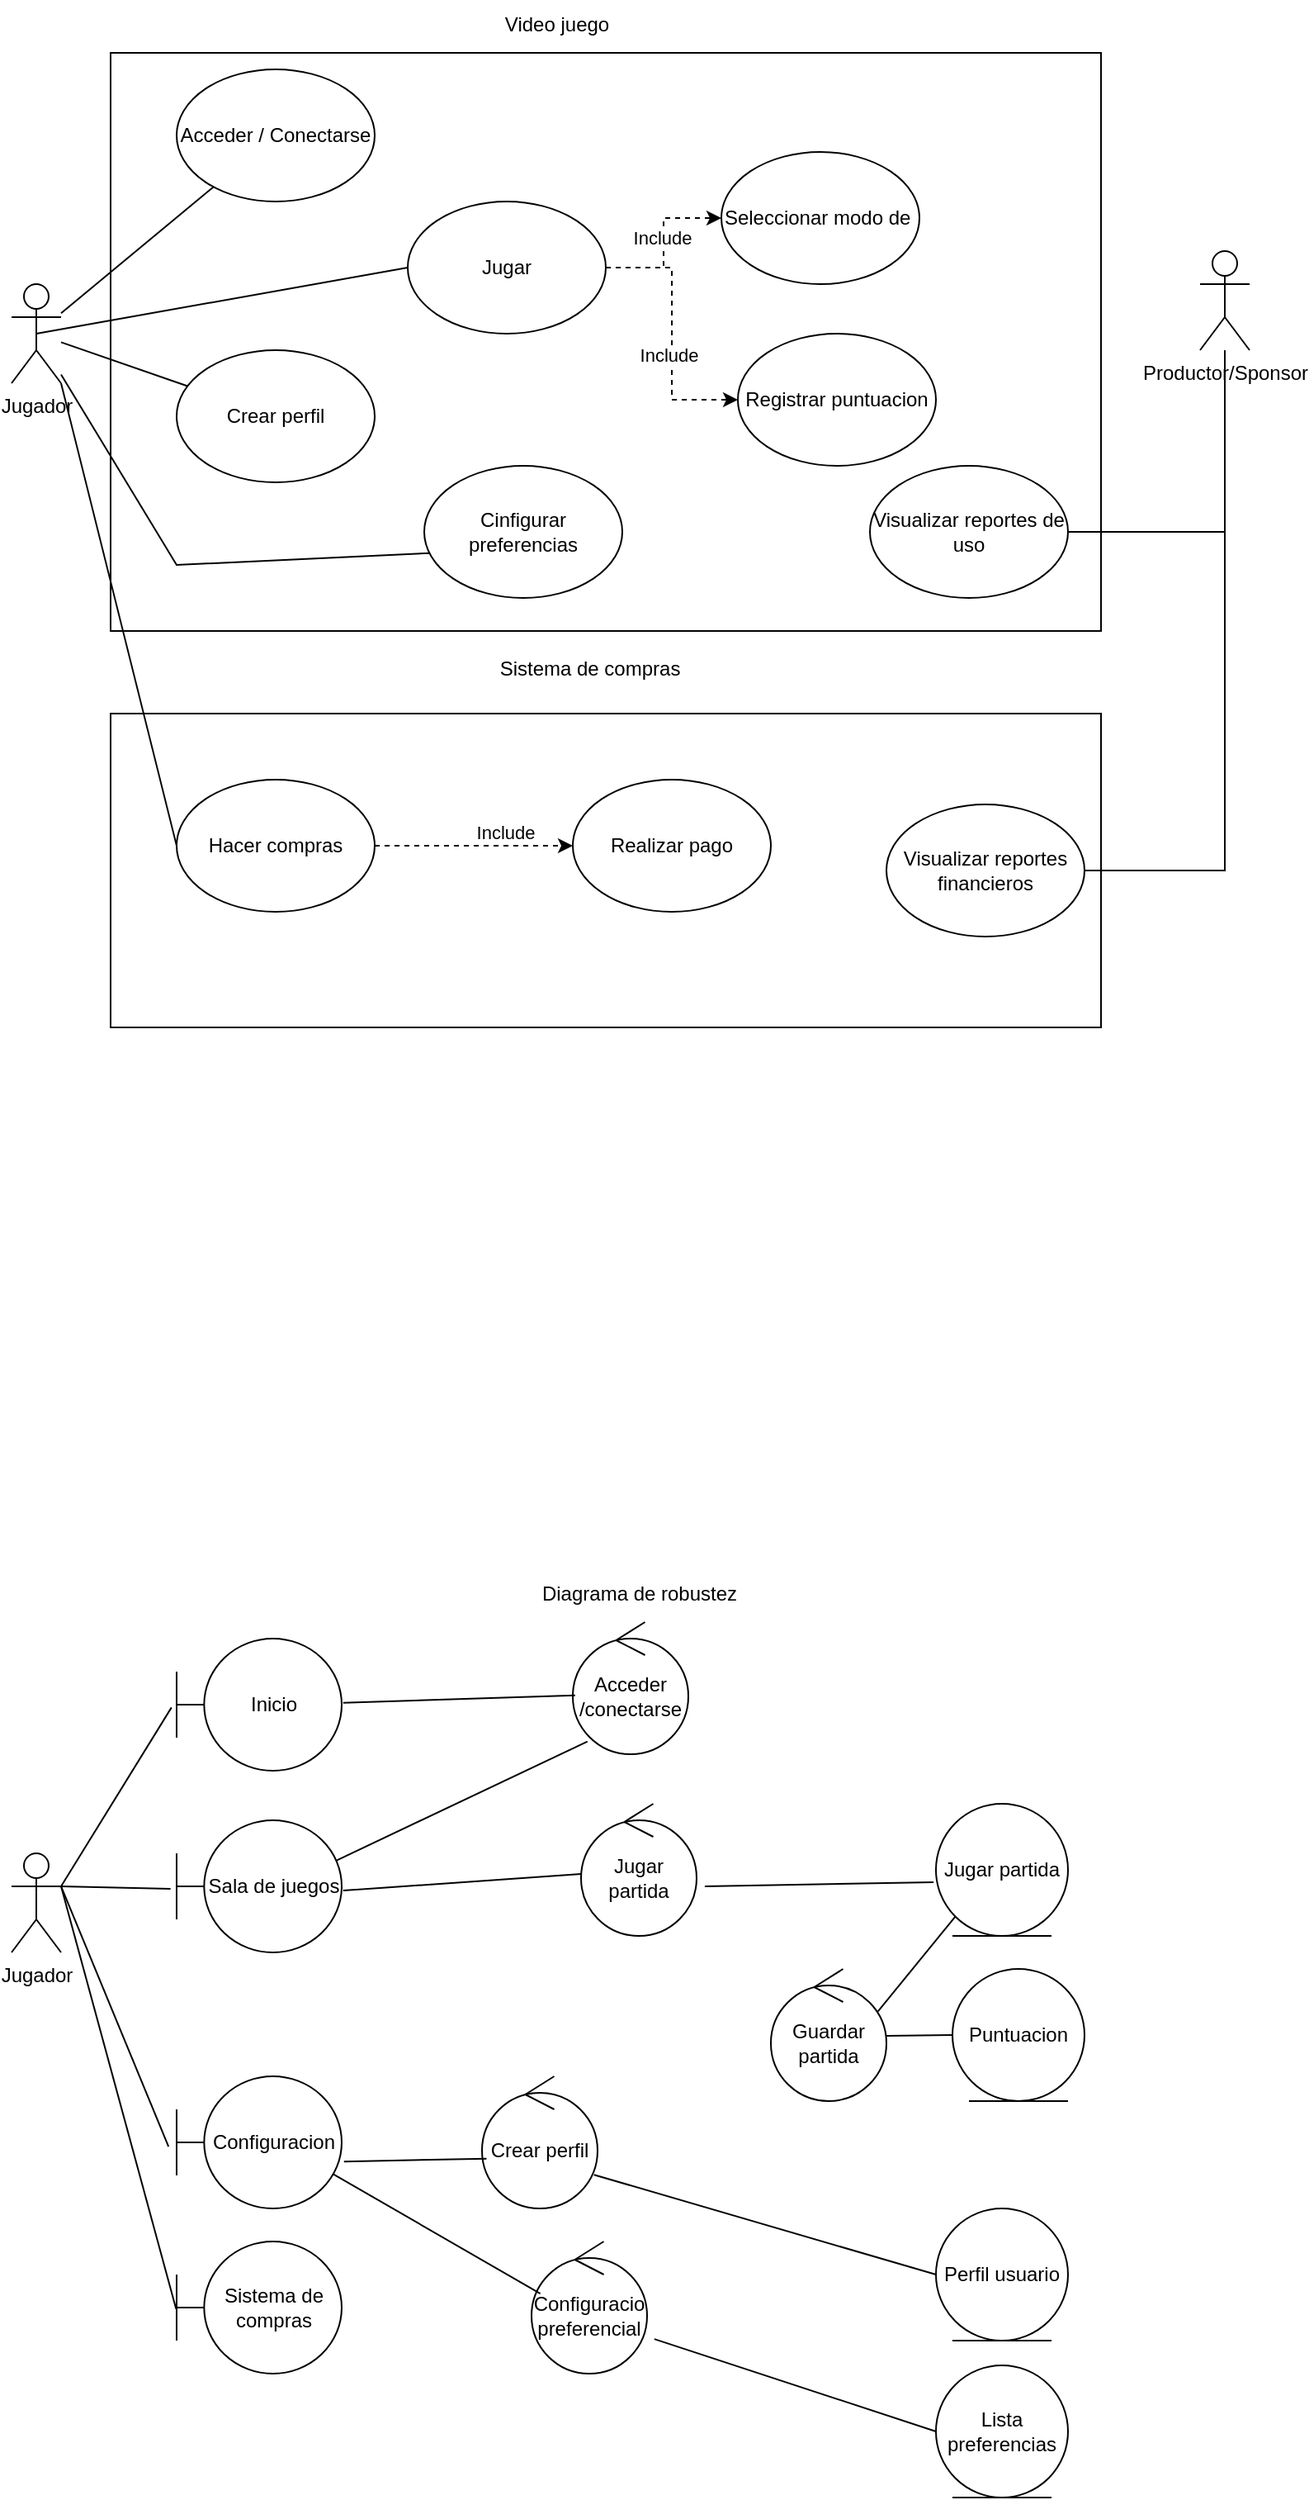<mxfile version="24.7.17">
  <diagram name="Page-1" id="NE_QDzCsGQ2IUwWmbjlV">
    <mxGraphModel dx="1229" dy="773" grid="1" gridSize="10" guides="1" tooltips="1" connect="1" arrows="1" fold="1" page="1" pageScale="1" pageWidth="850" pageHeight="1100" math="0" shadow="0">
      <root>
        <mxCell id="0" />
        <mxCell id="1" parent="0" />
        <mxCell id="tEenduS5illh0GwvhTWt-1" value="" style="rounded=0;whiteSpace=wrap;html=1;" vertex="1" parent="1">
          <mxGeometry x="100" y="40" width="600" height="350" as="geometry" />
        </mxCell>
        <mxCell id="tEenduS5illh0GwvhTWt-2" value="Jugador&lt;div&gt;&lt;br&gt;&lt;/div&gt;" style="shape=umlActor;verticalLabelPosition=bottom;verticalAlign=top;html=1;outlineConnect=0;" vertex="1" parent="1">
          <mxGeometry x="40" y="180" width="30" height="60" as="geometry" />
        </mxCell>
        <mxCell id="tEenduS5illh0GwvhTWt-3" value="Productor/Sponsor" style="shape=umlActor;verticalLabelPosition=bottom;verticalAlign=top;html=1;outlineConnect=0;" vertex="1" parent="1">
          <mxGeometry x="760" y="160" width="30" height="60" as="geometry" />
        </mxCell>
        <mxCell id="tEenduS5illh0GwvhTWt-4" value="Acceder / Conectarse" style="ellipse;whiteSpace=wrap;html=1;" vertex="1" parent="1">
          <mxGeometry x="140" y="50" width="120" height="80" as="geometry" />
        </mxCell>
        <mxCell id="tEenduS5illh0GwvhTWt-15" style="edgeStyle=orthogonalEdgeStyle;rounded=0;orthogonalLoop=1;jettySize=auto;html=1;entryX=0;entryY=0.5;entryDx=0;entryDy=0;dashed=1;" edge="1" parent="1" source="tEenduS5illh0GwvhTWt-5" target="tEenduS5illh0GwvhTWt-9">
          <mxGeometry relative="1" as="geometry" />
        </mxCell>
        <mxCell id="tEenduS5illh0GwvhTWt-20" value="Include" style="edgeLabel;html=1;align=center;verticalAlign=middle;resizable=0;points=[];" vertex="1" connectable="0" parent="tEenduS5illh0GwvhTWt-15">
          <mxGeometry x="0.074" y="1" relative="1" as="geometry">
            <mxPoint as="offset" />
          </mxGeometry>
        </mxCell>
        <mxCell id="tEenduS5illh0GwvhTWt-16" style="edgeStyle=orthogonalEdgeStyle;rounded=0;orthogonalLoop=1;jettySize=auto;html=1;dashed=1;" edge="1" parent="1" source="tEenduS5illh0GwvhTWt-5" target="tEenduS5illh0GwvhTWt-8">
          <mxGeometry relative="1" as="geometry" />
        </mxCell>
        <mxCell id="tEenduS5illh0GwvhTWt-19" value="Include" style="edgeLabel;html=1;align=center;verticalAlign=middle;resizable=0;points=[];" vertex="1" connectable="0" parent="tEenduS5illh0GwvhTWt-16">
          <mxGeometry x="0.154" y="-2" relative="1" as="geometry">
            <mxPoint as="offset" />
          </mxGeometry>
        </mxCell>
        <mxCell id="tEenduS5illh0GwvhTWt-5" value="Jugar" style="ellipse;whiteSpace=wrap;html=1;" vertex="1" parent="1">
          <mxGeometry x="280" y="130" width="120" height="80" as="geometry" />
        </mxCell>
        <mxCell id="tEenduS5illh0GwvhTWt-6" value="Crear perfil" style="ellipse;whiteSpace=wrap;html=1;" vertex="1" parent="1">
          <mxGeometry x="140" y="220" width="120" height="80" as="geometry" />
        </mxCell>
        <mxCell id="tEenduS5illh0GwvhTWt-7" value="Cinfigurar preferencias" style="ellipse;whiteSpace=wrap;html=1;" vertex="1" parent="1">
          <mxGeometry x="290" y="290" width="120" height="80" as="geometry" />
        </mxCell>
        <mxCell id="tEenduS5illh0GwvhTWt-8" value="Registrar puntuacion" style="ellipse;whiteSpace=wrap;html=1;" vertex="1" parent="1">
          <mxGeometry x="480" y="210" width="120" height="80" as="geometry" />
        </mxCell>
        <mxCell id="tEenduS5illh0GwvhTWt-9" value="Seleccionar modo de&amp;nbsp;" style="ellipse;whiteSpace=wrap;html=1;" vertex="1" parent="1">
          <mxGeometry x="470" y="100" width="120" height="80" as="geometry" />
        </mxCell>
        <mxCell id="tEenduS5illh0GwvhTWt-10" value="" style="endArrow=none;html=1;rounded=0;exitX=0.029;exitY=0.661;exitDx=0;exitDy=0;exitPerimeter=0;" edge="1" parent="1" source="tEenduS5illh0GwvhTWt-7" target="tEenduS5illh0GwvhTWt-2">
          <mxGeometry width="50" height="50" relative="1" as="geometry">
            <mxPoint x="400" y="320" as="sourcePoint" />
            <mxPoint x="450" y="270" as="targetPoint" />
            <Array as="points">
              <mxPoint x="140" y="350" />
            </Array>
          </mxGeometry>
        </mxCell>
        <mxCell id="tEenduS5illh0GwvhTWt-11" value="" style="endArrow=none;html=1;rounded=0;" edge="1" parent="1" source="tEenduS5illh0GwvhTWt-6" target="tEenduS5illh0GwvhTWt-2">
          <mxGeometry width="50" height="50" relative="1" as="geometry">
            <mxPoint x="130" y="290" as="sourcePoint" />
            <mxPoint x="180" y="240" as="targetPoint" />
          </mxGeometry>
        </mxCell>
        <mxCell id="tEenduS5illh0GwvhTWt-13" value="" style="endArrow=none;html=1;rounded=0;" edge="1" parent="1" source="tEenduS5illh0GwvhTWt-2" target="tEenduS5illh0GwvhTWt-4">
          <mxGeometry width="50" height="50" relative="1" as="geometry">
            <mxPoint x="400" y="320" as="sourcePoint" />
            <mxPoint x="450" y="270" as="targetPoint" />
          </mxGeometry>
        </mxCell>
        <mxCell id="tEenduS5illh0GwvhTWt-14" value="" style="endArrow=none;html=1;rounded=0;exitX=0.5;exitY=0.5;exitDx=0;exitDy=0;exitPerimeter=0;entryX=0;entryY=0.5;entryDx=0;entryDy=0;" edge="1" parent="1" source="tEenduS5illh0GwvhTWt-2" target="tEenduS5illh0GwvhTWt-5">
          <mxGeometry width="50" height="50" relative="1" as="geometry">
            <mxPoint x="400" y="320" as="sourcePoint" />
            <mxPoint x="450" y="270" as="targetPoint" />
          </mxGeometry>
        </mxCell>
        <mxCell id="tEenduS5illh0GwvhTWt-18" style="edgeStyle=orthogonalEdgeStyle;rounded=0;orthogonalLoop=1;jettySize=auto;html=1;endArrow=none;endFill=0;" edge="1" parent="1" source="tEenduS5illh0GwvhTWt-17" target="tEenduS5illh0GwvhTWt-3">
          <mxGeometry relative="1" as="geometry" />
        </mxCell>
        <mxCell id="tEenduS5illh0GwvhTWt-17" value="Visualizar reportes de uso" style="ellipse;whiteSpace=wrap;html=1;" vertex="1" parent="1">
          <mxGeometry x="560" y="290" width="120" height="80" as="geometry" />
        </mxCell>
        <mxCell id="tEenduS5illh0GwvhTWt-21" value="Video juego" style="text;html=1;align=center;verticalAlign=middle;resizable=0;points=[];autosize=1;strokeColor=none;fillColor=none;" vertex="1" parent="1">
          <mxGeometry x="325" y="8" width="90" height="30" as="geometry" />
        </mxCell>
        <mxCell id="tEenduS5illh0GwvhTWt-22" value="Sistema de compras" style="text;html=1;align=center;verticalAlign=middle;resizable=0;points=[];autosize=1;strokeColor=none;fillColor=none;" vertex="1" parent="1">
          <mxGeometry x="325" y="398" width="130" height="30" as="geometry" />
        </mxCell>
        <mxCell id="tEenduS5illh0GwvhTWt-24" value="" style="rounded=0;whiteSpace=wrap;html=1;" vertex="1" parent="1">
          <mxGeometry x="100" y="440" width="600" height="190" as="geometry" />
        </mxCell>
        <mxCell id="tEenduS5illh0GwvhTWt-28" style="edgeStyle=orthogonalEdgeStyle;rounded=0;orthogonalLoop=1;jettySize=auto;html=1;dashed=1;" edge="1" parent="1" source="tEenduS5illh0GwvhTWt-25" target="tEenduS5illh0GwvhTWt-26">
          <mxGeometry relative="1" as="geometry" />
        </mxCell>
        <mxCell id="tEenduS5illh0GwvhTWt-29" value="Include" style="edgeLabel;html=1;align=center;verticalAlign=middle;resizable=0;points=[];" vertex="1" connectable="0" parent="tEenduS5illh0GwvhTWt-28">
          <mxGeometry x="0.319" y="8" relative="1" as="geometry">
            <mxPoint as="offset" />
          </mxGeometry>
        </mxCell>
        <mxCell id="tEenduS5illh0GwvhTWt-25" value="Hacer compras" style="ellipse;whiteSpace=wrap;html=1;" vertex="1" parent="1">
          <mxGeometry x="140" y="480" width="120" height="80" as="geometry" />
        </mxCell>
        <mxCell id="tEenduS5illh0GwvhTWt-26" value="Realizar pago" style="ellipse;whiteSpace=wrap;html=1;" vertex="1" parent="1">
          <mxGeometry x="380" y="480" width="120" height="80" as="geometry" />
        </mxCell>
        <mxCell id="tEenduS5illh0GwvhTWt-30" style="edgeStyle=orthogonalEdgeStyle;rounded=0;orthogonalLoop=1;jettySize=auto;html=1;endArrow=none;endFill=0;" edge="1" parent="1" source="tEenduS5illh0GwvhTWt-27" target="tEenduS5illh0GwvhTWt-3">
          <mxGeometry relative="1" as="geometry" />
        </mxCell>
        <mxCell id="tEenduS5illh0GwvhTWt-27" value="Visualizar reportes financieros" style="ellipse;whiteSpace=wrap;html=1;" vertex="1" parent="1">
          <mxGeometry x="570" y="495" width="120" height="80" as="geometry" />
        </mxCell>
        <mxCell id="tEenduS5illh0GwvhTWt-31" value="" style="endArrow=none;html=1;rounded=0;entryX=0;entryY=0.5;entryDx=0;entryDy=0;exitX=1;exitY=1;exitDx=0;exitDy=0;exitPerimeter=0;" edge="1" parent="1" source="tEenduS5illh0GwvhTWt-2" target="tEenduS5illh0GwvhTWt-25">
          <mxGeometry width="50" height="50" relative="1" as="geometry">
            <mxPoint x="400" y="320" as="sourcePoint" />
            <mxPoint x="450" y="270" as="targetPoint" />
          </mxGeometry>
        </mxCell>
        <mxCell id="tEenduS5illh0GwvhTWt-32" value="Jugador&lt;div&gt;&lt;br&gt;&lt;/div&gt;" style="shape=umlActor;verticalLabelPosition=bottom;verticalAlign=top;html=1;outlineConnect=0;" vertex="1" parent="1">
          <mxGeometry x="40" y="1130" width="30" height="60" as="geometry" />
        </mxCell>
        <mxCell id="tEenduS5illh0GwvhTWt-33" value="Inicio" style="shape=umlBoundary;whiteSpace=wrap;html=1;" vertex="1" parent="1">
          <mxGeometry x="140" y="1000" width="100" height="80" as="geometry" />
        </mxCell>
        <mxCell id="tEenduS5illh0GwvhTWt-34" value="Jugar partida" style="ellipse;shape=umlEntity;whiteSpace=wrap;html=1;" vertex="1" parent="1">
          <mxGeometry x="600" y="1100" width="80" height="80" as="geometry" />
        </mxCell>
        <mxCell id="tEenduS5illh0GwvhTWt-35" value="Acceder&lt;div&gt;/conectarse&lt;/div&gt;" style="ellipse;shape=umlControl;whiteSpace=wrap;html=1;" vertex="1" parent="1">
          <mxGeometry x="380" y="990" width="70" height="80" as="geometry" />
        </mxCell>
        <mxCell id="tEenduS5illh0GwvhTWt-39" value="Diagrama de robustez" style="text;html=1;align=center;verticalAlign=middle;resizable=0;points=[];autosize=1;strokeColor=none;fillColor=none;" vertex="1" parent="1">
          <mxGeometry x="350" y="958" width="140" height="30" as="geometry" />
        </mxCell>
        <mxCell id="tEenduS5illh0GwvhTWt-40" value="Sala de juegos" style="shape=umlBoundary;whiteSpace=wrap;html=1;" vertex="1" parent="1">
          <mxGeometry x="140" y="1110" width="100" height="80" as="geometry" />
        </mxCell>
        <mxCell id="tEenduS5illh0GwvhTWt-41" value="Configuracion" style="shape=umlBoundary;whiteSpace=wrap;html=1;" vertex="1" parent="1">
          <mxGeometry x="140" y="1265" width="100" height="80" as="geometry" />
        </mxCell>
        <mxCell id="tEenduS5illh0GwvhTWt-42" value="Sistema de compras" style="shape=umlBoundary;whiteSpace=wrap;html=1;" vertex="1" parent="1">
          <mxGeometry x="140" y="1365" width="100" height="80" as="geometry" />
        </mxCell>
        <mxCell id="tEenduS5illh0GwvhTWt-43" value="Jugar partida" style="ellipse;shape=umlControl;whiteSpace=wrap;html=1;" vertex="1" parent="1">
          <mxGeometry x="385" y="1100" width="70" height="80" as="geometry" />
        </mxCell>
        <mxCell id="tEenduS5illh0GwvhTWt-44" value="Guardar partida" style="ellipse;shape=umlControl;whiteSpace=wrap;html=1;" vertex="1" parent="1">
          <mxGeometry x="500" y="1200" width="70" height="80" as="geometry" />
        </mxCell>
        <mxCell id="tEenduS5illh0GwvhTWt-46" value="" style="endArrow=none;html=1;rounded=0;entryX=-0.031;entryY=0.521;entryDx=0;entryDy=0;entryPerimeter=0;" edge="1" parent="1" target="tEenduS5illh0GwvhTWt-33">
          <mxGeometry width="50" height="50" relative="1" as="geometry">
            <mxPoint x="70" y="1150" as="sourcePoint" />
            <mxPoint x="450" y="1070" as="targetPoint" />
          </mxGeometry>
        </mxCell>
        <mxCell id="tEenduS5illh0GwvhTWt-47" value="" style="endArrow=none;html=1;rounded=0;entryX=-0.037;entryY=0.518;entryDx=0;entryDy=0;entryPerimeter=0;exitX=1;exitY=0.333;exitDx=0;exitDy=0;exitPerimeter=0;" edge="1" parent="1" source="tEenduS5illh0GwvhTWt-32" target="tEenduS5illh0GwvhTWt-40">
          <mxGeometry width="50" height="50" relative="1" as="geometry">
            <mxPoint x="80" y="1151" as="sourcePoint" />
            <mxPoint x="147" y="1052" as="targetPoint" />
          </mxGeometry>
        </mxCell>
        <mxCell id="tEenduS5illh0GwvhTWt-48" value="" style="endArrow=none;html=1;rounded=0;entryX=-0.049;entryY=0.532;entryDx=0;entryDy=0;entryPerimeter=0;exitX=1;exitY=0.333;exitDx=0;exitDy=0;exitPerimeter=0;" edge="1" parent="1" source="tEenduS5illh0GwvhTWt-32" target="tEenduS5illh0GwvhTWt-41">
          <mxGeometry width="50" height="50" relative="1" as="geometry">
            <mxPoint x="90" y="1158" as="sourcePoint" />
            <mxPoint x="157" y="1062" as="targetPoint" />
          </mxGeometry>
        </mxCell>
        <mxCell id="tEenduS5illh0GwvhTWt-49" value="" style="endArrow=none;html=1;rounded=0;entryX=-0.003;entryY=0.511;entryDx=0;entryDy=0;entryPerimeter=0;exitX=1;exitY=0.333;exitDx=0;exitDy=0;exitPerimeter=0;" edge="1" parent="1" source="tEenduS5illh0GwvhTWt-32" target="tEenduS5illh0GwvhTWt-42">
          <mxGeometry width="50" height="50" relative="1" as="geometry">
            <mxPoint x="100" y="1168" as="sourcePoint" />
            <mxPoint x="167" y="1072" as="targetPoint" />
          </mxGeometry>
        </mxCell>
        <mxCell id="tEenduS5illh0GwvhTWt-50" value="" style="endArrow=none;html=1;rounded=0;entryX=0.02;entryY=0.554;entryDx=0;entryDy=0;entryPerimeter=0;exitX=1.009;exitY=0.486;exitDx=0;exitDy=0;exitPerimeter=0;" edge="1" parent="1" source="tEenduS5illh0GwvhTWt-33" target="tEenduS5illh0GwvhTWt-35">
          <mxGeometry width="50" height="50" relative="1" as="geometry">
            <mxPoint x="110" y="1178" as="sourcePoint" />
            <mxPoint x="177" y="1082" as="targetPoint" />
          </mxGeometry>
        </mxCell>
        <mxCell id="tEenduS5illh0GwvhTWt-51" value="" style="endArrow=none;html=1;rounded=0;entryX=0.127;entryY=0.904;entryDx=0;entryDy=0;entryPerimeter=0;exitX=0.969;exitY=0.304;exitDx=0;exitDy=0;exitPerimeter=0;" edge="1" parent="1" source="tEenduS5illh0GwvhTWt-40" target="tEenduS5illh0GwvhTWt-35">
          <mxGeometry width="50" height="50" relative="1" as="geometry">
            <mxPoint x="250" y="1130" as="sourcePoint" />
            <mxPoint x="187" y="1092" as="targetPoint" />
          </mxGeometry>
        </mxCell>
        <mxCell id="tEenduS5illh0GwvhTWt-52" value="" style="endArrow=none;html=1;rounded=0;exitX=1.009;exitY=0.532;exitDx=0;exitDy=0;exitPerimeter=0;" edge="1" parent="1" source="tEenduS5illh0GwvhTWt-40" target="tEenduS5illh0GwvhTWt-43">
          <mxGeometry width="50" height="50" relative="1" as="geometry">
            <mxPoint x="130" y="1198" as="sourcePoint" />
            <mxPoint x="197" y="1102" as="targetPoint" />
          </mxGeometry>
        </mxCell>
        <mxCell id="tEenduS5illh0GwvhTWt-53" value="" style="endArrow=none;html=1;rounded=0;exitX=1.071;exitY=0.625;exitDx=0;exitDy=0;exitPerimeter=0;entryX=-0.018;entryY=0.593;entryDx=0;entryDy=0;entryPerimeter=0;" edge="1" parent="1" source="tEenduS5illh0GwvhTWt-43" target="tEenduS5illh0GwvhTWt-34">
          <mxGeometry width="50" height="50" relative="1" as="geometry">
            <mxPoint x="140" y="1208" as="sourcePoint" />
            <mxPoint x="600" y="1140" as="targetPoint" />
          </mxGeometry>
        </mxCell>
        <mxCell id="tEenduS5illh0GwvhTWt-54" value="" style="endArrow=none;html=1;rounded=0;entryX=0;entryY=1;entryDx=0;entryDy=0;exitX=0.927;exitY=0.321;exitDx=0;exitDy=0;exitPerimeter=0;" edge="1" parent="1" source="tEenduS5illh0GwvhTWt-44" target="tEenduS5illh0GwvhTWt-34">
          <mxGeometry width="50" height="50" relative="1" as="geometry">
            <mxPoint x="150" y="1218" as="sourcePoint" />
            <mxPoint x="217" y="1122" as="targetPoint" />
          </mxGeometry>
        </mxCell>
        <mxCell id="tEenduS5illh0GwvhTWt-55" value="Puntuacion" style="ellipse;shape=umlEntity;whiteSpace=wrap;html=1;" vertex="1" parent="1">
          <mxGeometry x="610" y="1200" width="80" height="80" as="geometry" />
        </mxCell>
        <mxCell id="tEenduS5illh0GwvhTWt-56" value="" style="endArrow=none;html=1;rounded=0;entryX=0;entryY=0.5;entryDx=0;entryDy=0;exitX=1;exitY=0.507;exitDx=0;exitDy=0;exitPerimeter=0;" edge="1" parent="1" source="tEenduS5illh0GwvhTWt-44" target="tEenduS5illh0GwvhTWt-55">
          <mxGeometry width="50" height="50" relative="1" as="geometry">
            <mxPoint x="577" y="1231" as="sourcePoint" />
            <mxPoint x="622" y="1178" as="targetPoint" />
          </mxGeometry>
        </mxCell>
        <mxCell id="tEenduS5illh0GwvhTWt-57" value="Crear perfil" style="ellipse;shape=umlControl;whiteSpace=wrap;html=1;" vertex="1" parent="1">
          <mxGeometry x="325" y="1265" width="70" height="80" as="geometry" />
        </mxCell>
        <mxCell id="tEenduS5illh0GwvhTWt-58" value="Configuracio&lt;div&gt;preferencial&lt;/div&gt;" style="ellipse;shape=umlControl;whiteSpace=wrap;html=1;" vertex="1" parent="1">
          <mxGeometry x="355" y="1365" width="70" height="80" as="geometry" />
        </mxCell>
        <mxCell id="tEenduS5illh0GwvhTWt-59" value="" style="endArrow=none;html=1;rounded=0;entryX=0.039;entryY=0.623;entryDx=0;entryDy=0;entryPerimeter=0;exitX=1.014;exitY=0.645;exitDx=0;exitDy=0;exitPerimeter=0;" edge="1" parent="1" source="tEenduS5illh0GwvhTWt-41" target="tEenduS5illh0GwvhTWt-57">
          <mxGeometry width="50" height="50" relative="1" as="geometry">
            <mxPoint x="240" y="1310" as="sourcePoint" />
            <mxPoint x="330" y="1310" as="targetPoint" />
          </mxGeometry>
        </mxCell>
        <mxCell id="tEenduS5illh0GwvhTWt-60" value="" style="endArrow=none;html=1;rounded=0;entryX=0.076;entryY=0.395;entryDx=0;entryDy=0;entryPerimeter=0;exitX=0.946;exitY=0.738;exitDx=0;exitDy=0;exitPerimeter=0;" edge="1" parent="1" source="tEenduS5illh0GwvhTWt-41" target="tEenduS5illh0GwvhTWt-58">
          <mxGeometry width="50" height="50" relative="1" as="geometry">
            <mxPoint x="251" y="1327" as="sourcePoint" />
            <mxPoint x="338" y="1325" as="targetPoint" />
          </mxGeometry>
        </mxCell>
        <mxCell id="tEenduS5illh0GwvhTWt-61" value="Lista preferencias" style="ellipse;shape=umlEntity;whiteSpace=wrap;html=1;" vertex="1" parent="1">
          <mxGeometry x="600" y="1440" width="80" height="80" as="geometry" />
        </mxCell>
        <mxCell id="tEenduS5illh0GwvhTWt-62" value="Perfil usuario" style="ellipse;shape=umlEntity;whiteSpace=wrap;html=1;" vertex="1" parent="1">
          <mxGeometry x="600" y="1345" width="80" height="80" as="geometry" />
        </mxCell>
        <mxCell id="tEenduS5illh0GwvhTWt-63" value="" style="endArrow=none;html=1;rounded=0;entryX=0;entryY=0.5;entryDx=0;entryDy=0;exitX=0.969;exitY=0.745;exitDx=0;exitDy=0;exitPerimeter=0;" edge="1" parent="1" source="tEenduS5illh0GwvhTWt-57" target="tEenduS5illh0GwvhTWt-62">
          <mxGeometry width="50" height="50" relative="1" as="geometry">
            <mxPoint x="251" y="1327" as="sourcePoint" />
            <mxPoint x="338" y="1325" as="targetPoint" />
          </mxGeometry>
        </mxCell>
        <mxCell id="tEenduS5illh0GwvhTWt-64" value="" style="endArrow=none;html=1;rounded=0;entryX=0;entryY=0.5;entryDx=0;entryDy=0;exitX=1.063;exitY=0.738;exitDx=0;exitDy=0;exitPerimeter=0;" edge="1" parent="1" source="tEenduS5illh0GwvhTWt-58" target="tEenduS5illh0GwvhTWt-61">
          <mxGeometry width="50" height="50" relative="1" as="geometry">
            <mxPoint x="403" y="1335" as="sourcePoint" />
            <mxPoint x="610" y="1395" as="targetPoint" />
          </mxGeometry>
        </mxCell>
      </root>
    </mxGraphModel>
  </diagram>
</mxfile>
